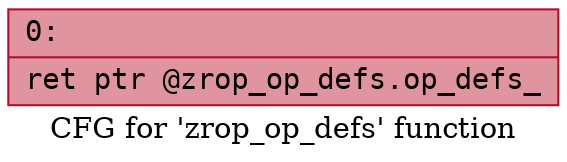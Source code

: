 digraph "CFG for 'zrop_op_defs' function" {
	label="CFG for 'zrop_op_defs' function";

	Node0x6000003b5fe0 [shape=record,color="#b70d28ff", style=filled, fillcolor="#b70d2870" fontname="Courier",label="{0:\l|  ret ptr @zrop_op_defs.op_defs_\l}"];
}
